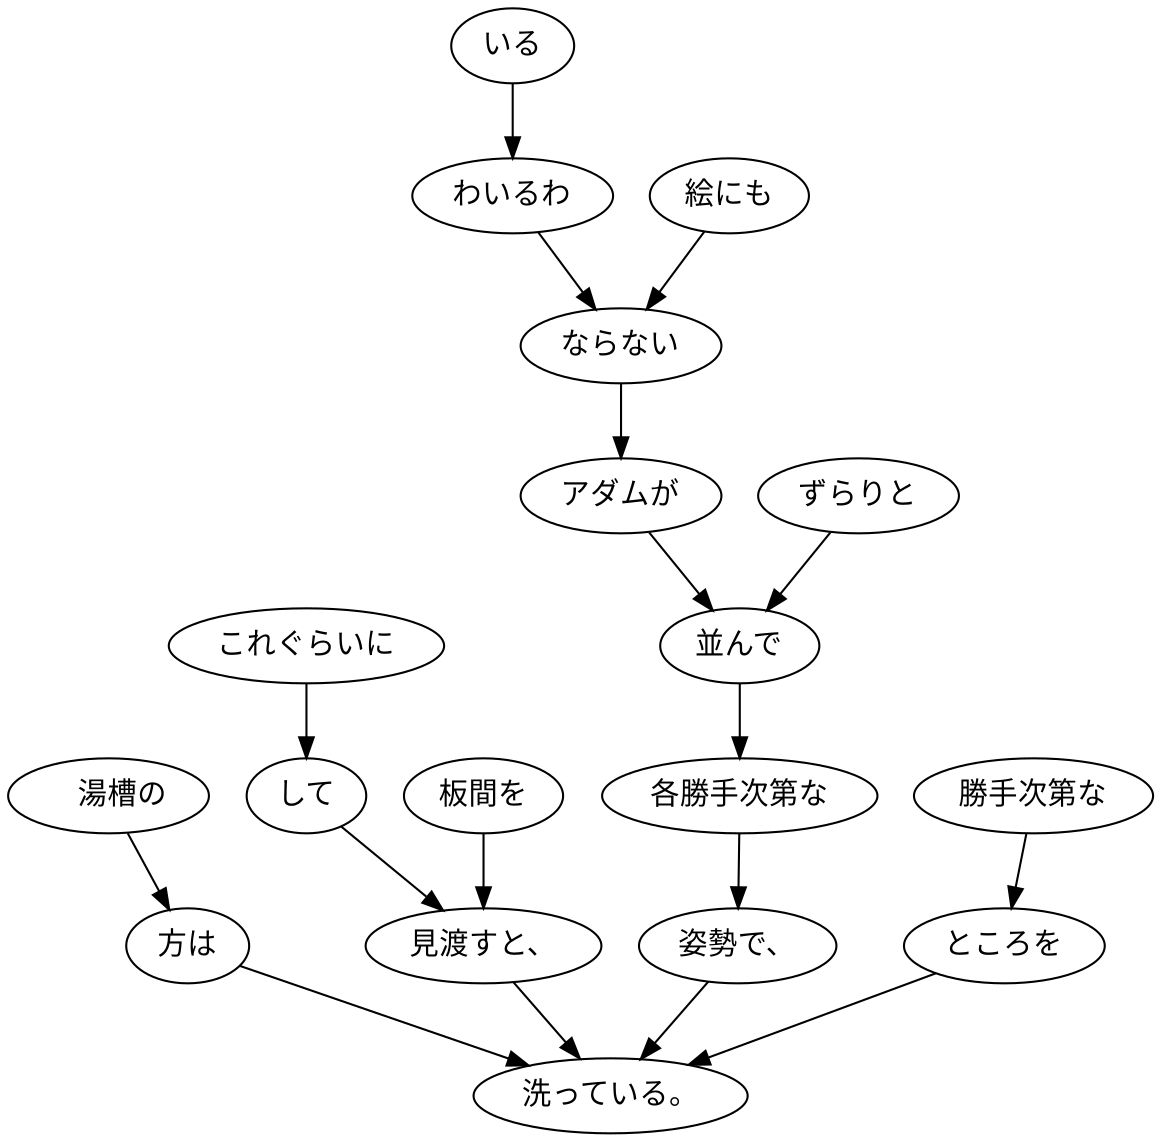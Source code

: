 digraph graph4416 {
	node0 [label="　湯槽の"];
	node1 [label="方は"];
	node2 [label="これぐらいに"];
	node3 [label="して"];
	node4 [label="板間を"];
	node5 [label="見渡すと、"];
	node6 [label="いる"];
	node7 [label="わいるわ"];
	node8 [label="絵にも"];
	node9 [label="ならない"];
	node10 [label="アダムが"];
	node11 [label="ずらりと"];
	node12 [label="並んで"];
	node13 [label="各勝手次第な"];
	node14 [label="姿勢で、"];
	node15 [label="勝手次第な"];
	node16 [label="ところを"];
	node17 [label="洗っている。"];
	node0 -> node1;
	node1 -> node17;
	node2 -> node3;
	node3 -> node5;
	node4 -> node5;
	node5 -> node17;
	node6 -> node7;
	node7 -> node9;
	node8 -> node9;
	node9 -> node10;
	node10 -> node12;
	node11 -> node12;
	node12 -> node13;
	node13 -> node14;
	node14 -> node17;
	node15 -> node16;
	node16 -> node17;
}
